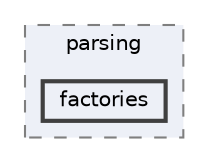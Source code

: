 digraph "src/rematch/parsing/factories"
{
 // LATEX_PDF_SIZE
  bgcolor="transparent";
  edge [fontname=Helvetica,fontsize=10,labelfontname=Helvetica,labelfontsize=10];
  node [fontname=Helvetica,fontsize=10,shape=box,height=0.2,width=0.4];
  compound=true
  subgraph clusterdir_a5e55677c50a1bf7f16b6811453fb172 {
    graph [ bgcolor="#edf0f7", pencolor="grey50", label="parsing", fontname=Helvetica,fontsize=10 style="filled,dashed", URL="dir_a5e55677c50a1bf7f16b6811453fb172.html",tooltip=""]
  dir_69d22cf47e5ccef570c8eb6d76e8e83c [label="factories", fillcolor="#edf0f7", color="grey25", style="filled,bold", URL="dir_69d22cf47e5ccef570c8eb6d76e8e83c.html",tooltip=""];
  }
}

